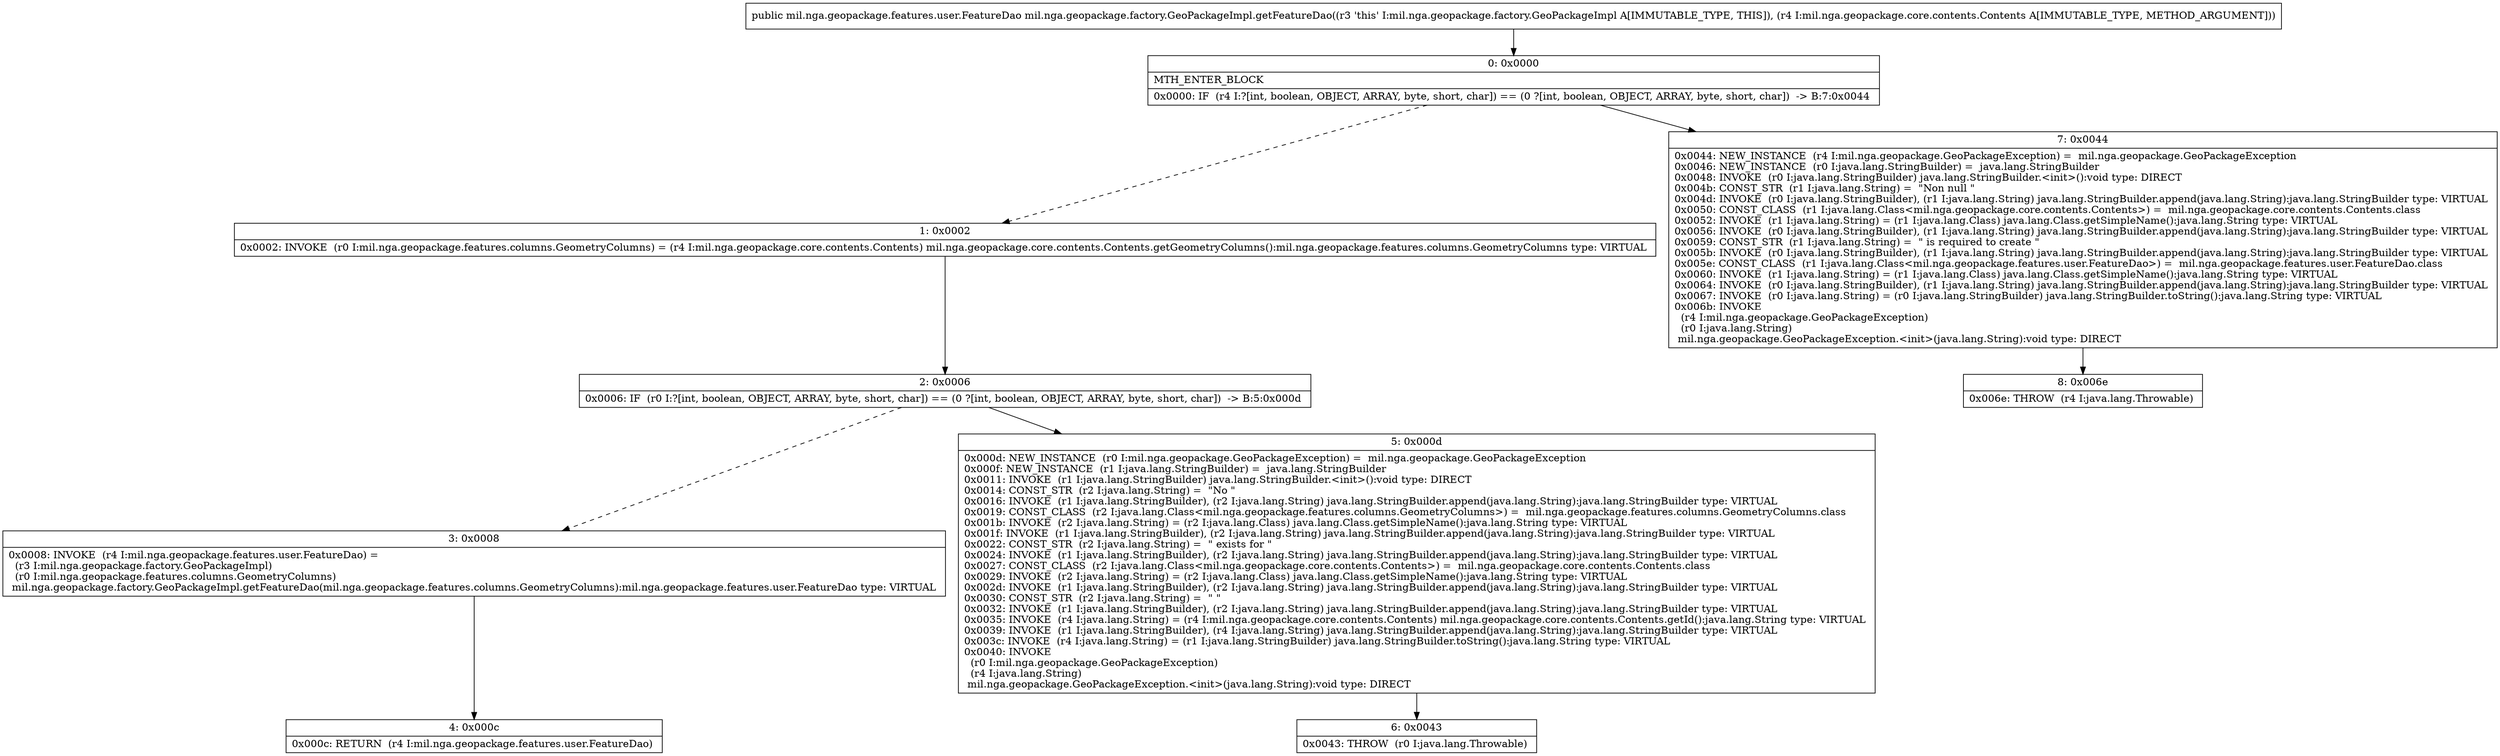 digraph "CFG formil.nga.geopackage.factory.GeoPackageImpl.getFeatureDao(Lmil\/nga\/geopackage\/core\/contents\/Contents;)Lmil\/nga\/geopackage\/features\/user\/FeatureDao;" {
Node_0 [shape=record,label="{0\:\ 0x0000|MTH_ENTER_BLOCK\l|0x0000: IF  (r4 I:?[int, boolean, OBJECT, ARRAY, byte, short, char]) == (0 ?[int, boolean, OBJECT, ARRAY, byte, short, char])  \-\> B:7:0x0044 \l}"];
Node_1 [shape=record,label="{1\:\ 0x0002|0x0002: INVOKE  (r0 I:mil.nga.geopackage.features.columns.GeometryColumns) = (r4 I:mil.nga.geopackage.core.contents.Contents) mil.nga.geopackage.core.contents.Contents.getGeometryColumns():mil.nga.geopackage.features.columns.GeometryColumns type: VIRTUAL \l}"];
Node_2 [shape=record,label="{2\:\ 0x0006|0x0006: IF  (r0 I:?[int, boolean, OBJECT, ARRAY, byte, short, char]) == (0 ?[int, boolean, OBJECT, ARRAY, byte, short, char])  \-\> B:5:0x000d \l}"];
Node_3 [shape=record,label="{3\:\ 0x0008|0x0008: INVOKE  (r4 I:mil.nga.geopackage.features.user.FeatureDao) = \l  (r3 I:mil.nga.geopackage.factory.GeoPackageImpl)\l  (r0 I:mil.nga.geopackage.features.columns.GeometryColumns)\l mil.nga.geopackage.factory.GeoPackageImpl.getFeatureDao(mil.nga.geopackage.features.columns.GeometryColumns):mil.nga.geopackage.features.user.FeatureDao type: VIRTUAL \l}"];
Node_4 [shape=record,label="{4\:\ 0x000c|0x000c: RETURN  (r4 I:mil.nga.geopackage.features.user.FeatureDao) \l}"];
Node_5 [shape=record,label="{5\:\ 0x000d|0x000d: NEW_INSTANCE  (r0 I:mil.nga.geopackage.GeoPackageException) =  mil.nga.geopackage.GeoPackageException \l0x000f: NEW_INSTANCE  (r1 I:java.lang.StringBuilder) =  java.lang.StringBuilder \l0x0011: INVOKE  (r1 I:java.lang.StringBuilder) java.lang.StringBuilder.\<init\>():void type: DIRECT \l0x0014: CONST_STR  (r2 I:java.lang.String) =  \"No \" \l0x0016: INVOKE  (r1 I:java.lang.StringBuilder), (r2 I:java.lang.String) java.lang.StringBuilder.append(java.lang.String):java.lang.StringBuilder type: VIRTUAL \l0x0019: CONST_CLASS  (r2 I:java.lang.Class\<mil.nga.geopackage.features.columns.GeometryColumns\>) =  mil.nga.geopackage.features.columns.GeometryColumns.class \l0x001b: INVOKE  (r2 I:java.lang.String) = (r2 I:java.lang.Class) java.lang.Class.getSimpleName():java.lang.String type: VIRTUAL \l0x001f: INVOKE  (r1 I:java.lang.StringBuilder), (r2 I:java.lang.String) java.lang.StringBuilder.append(java.lang.String):java.lang.StringBuilder type: VIRTUAL \l0x0022: CONST_STR  (r2 I:java.lang.String) =  \" exists for \" \l0x0024: INVOKE  (r1 I:java.lang.StringBuilder), (r2 I:java.lang.String) java.lang.StringBuilder.append(java.lang.String):java.lang.StringBuilder type: VIRTUAL \l0x0027: CONST_CLASS  (r2 I:java.lang.Class\<mil.nga.geopackage.core.contents.Contents\>) =  mil.nga.geopackage.core.contents.Contents.class \l0x0029: INVOKE  (r2 I:java.lang.String) = (r2 I:java.lang.Class) java.lang.Class.getSimpleName():java.lang.String type: VIRTUAL \l0x002d: INVOKE  (r1 I:java.lang.StringBuilder), (r2 I:java.lang.String) java.lang.StringBuilder.append(java.lang.String):java.lang.StringBuilder type: VIRTUAL \l0x0030: CONST_STR  (r2 I:java.lang.String) =  \" \" \l0x0032: INVOKE  (r1 I:java.lang.StringBuilder), (r2 I:java.lang.String) java.lang.StringBuilder.append(java.lang.String):java.lang.StringBuilder type: VIRTUAL \l0x0035: INVOKE  (r4 I:java.lang.String) = (r4 I:mil.nga.geopackage.core.contents.Contents) mil.nga.geopackage.core.contents.Contents.getId():java.lang.String type: VIRTUAL \l0x0039: INVOKE  (r1 I:java.lang.StringBuilder), (r4 I:java.lang.String) java.lang.StringBuilder.append(java.lang.String):java.lang.StringBuilder type: VIRTUAL \l0x003c: INVOKE  (r4 I:java.lang.String) = (r1 I:java.lang.StringBuilder) java.lang.StringBuilder.toString():java.lang.String type: VIRTUAL \l0x0040: INVOKE  \l  (r0 I:mil.nga.geopackage.GeoPackageException)\l  (r4 I:java.lang.String)\l mil.nga.geopackage.GeoPackageException.\<init\>(java.lang.String):void type: DIRECT \l}"];
Node_6 [shape=record,label="{6\:\ 0x0043|0x0043: THROW  (r0 I:java.lang.Throwable) \l}"];
Node_7 [shape=record,label="{7\:\ 0x0044|0x0044: NEW_INSTANCE  (r4 I:mil.nga.geopackage.GeoPackageException) =  mil.nga.geopackage.GeoPackageException \l0x0046: NEW_INSTANCE  (r0 I:java.lang.StringBuilder) =  java.lang.StringBuilder \l0x0048: INVOKE  (r0 I:java.lang.StringBuilder) java.lang.StringBuilder.\<init\>():void type: DIRECT \l0x004b: CONST_STR  (r1 I:java.lang.String) =  \"Non null \" \l0x004d: INVOKE  (r0 I:java.lang.StringBuilder), (r1 I:java.lang.String) java.lang.StringBuilder.append(java.lang.String):java.lang.StringBuilder type: VIRTUAL \l0x0050: CONST_CLASS  (r1 I:java.lang.Class\<mil.nga.geopackage.core.contents.Contents\>) =  mil.nga.geopackage.core.contents.Contents.class \l0x0052: INVOKE  (r1 I:java.lang.String) = (r1 I:java.lang.Class) java.lang.Class.getSimpleName():java.lang.String type: VIRTUAL \l0x0056: INVOKE  (r0 I:java.lang.StringBuilder), (r1 I:java.lang.String) java.lang.StringBuilder.append(java.lang.String):java.lang.StringBuilder type: VIRTUAL \l0x0059: CONST_STR  (r1 I:java.lang.String) =  \" is required to create \" \l0x005b: INVOKE  (r0 I:java.lang.StringBuilder), (r1 I:java.lang.String) java.lang.StringBuilder.append(java.lang.String):java.lang.StringBuilder type: VIRTUAL \l0x005e: CONST_CLASS  (r1 I:java.lang.Class\<mil.nga.geopackage.features.user.FeatureDao\>) =  mil.nga.geopackage.features.user.FeatureDao.class \l0x0060: INVOKE  (r1 I:java.lang.String) = (r1 I:java.lang.Class) java.lang.Class.getSimpleName():java.lang.String type: VIRTUAL \l0x0064: INVOKE  (r0 I:java.lang.StringBuilder), (r1 I:java.lang.String) java.lang.StringBuilder.append(java.lang.String):java.lang.StringBuilder type: VIRTUAL \l0x0067: INVOKE  (r0 I:java.lang.String) = (r0 I:java.lang.StringBuilder) java.lang.StringBuilder.toString():java.lang.String type: VIRTUAL \l0x006b: INVOKE  \l  (r4 I:mil.nga.geopackage.GeoPackageException)\l  (r0 I:java.lang.String)\l mil.nga.geopackage.GeoPackageException.\<init\>(java.lang.String):void type: DIRECT \l}"];
Node_8 [shape=record,label="{8\:\ 0x006e|0x006e: THROW  (r4 I:java.lang.Throwable) \l}"];
MethodNode[shape=record,label="{public mil.nga.geopackage.features.user.FeatureDao mil.nga.geopackage.factory.GeoPackageImpl.getFeatureDao((r3 'this' I:mil.nga.geopackage.factory.GeoPackageImpl A[IMMUTABLE_TYPE, THIS]), (r4 I:mil.nga.geopackage.core.contents.Contents A[IMMUTABLE_TYPE, METHOD_ARGUMENT])) }"];
MethodNode -> Node_0;
Node_0 -> Node_1[style=dashed];
Node_0 -> Node_7;
Node_1 -> Node_2;
Node_2 -> Node_3[style=dashed];
Node_2 -> Node_5;
Node_3 -> Node_4;
Node_5 -> Node_6;
Node_7 -> Node_8;
}

